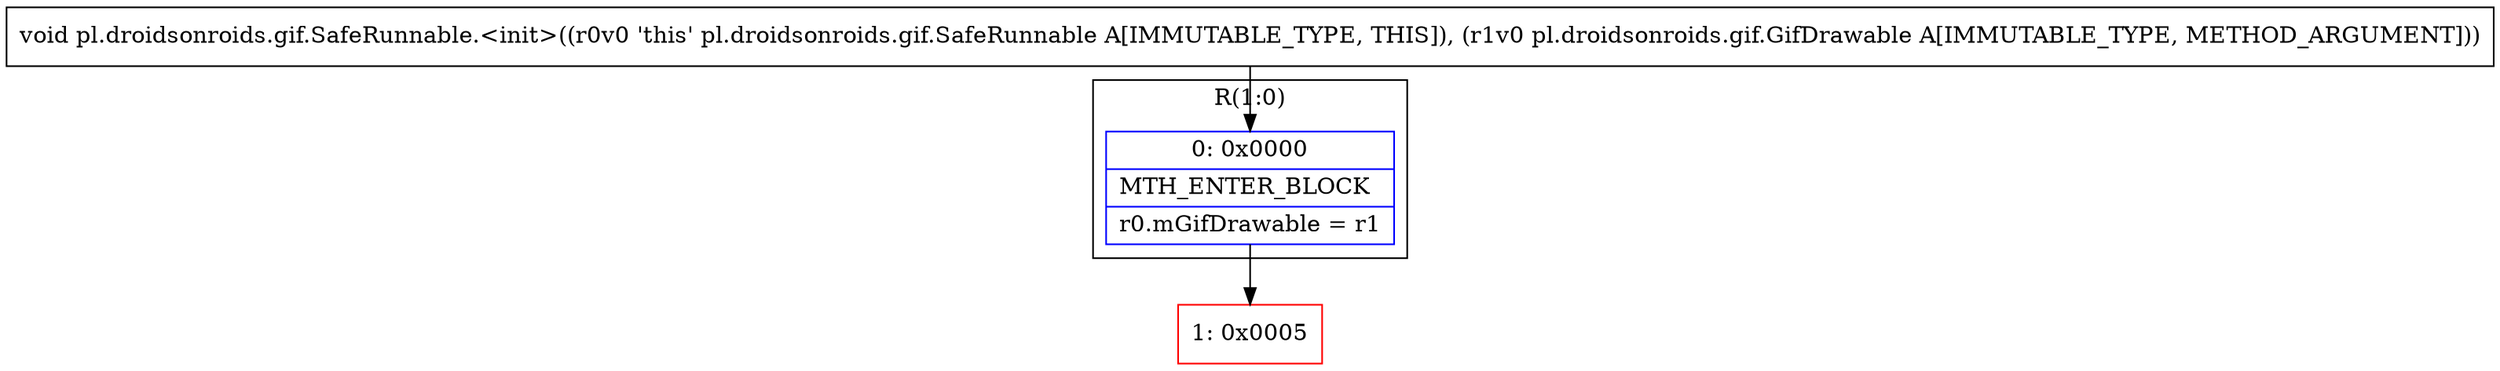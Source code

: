 digraph "CFG forpl.droidsonroids.gif.SafeRunnable.\<init\>(Lpl\/droidsonroids\/gif\/GifDrawable;)V" {
subgraph cluster_Region_518936732 {
label = "R(1:0)";
node [shape=record,color=blue];
Node_0 [shape=record,label="{0\:\ 0x0000|MTH_ENTER_BLOCK\l|r0.mGifDrawable = r1\l}"];
}
Node_1 [shape=record,color=red,label="{1\:\ 0x0005}"];
MethodNode[shape=record,label="{void pl.droidsonroids.gif.SafeRunnable.\<init\>((r0v0 'this' pl.droidsonroids.gif.SafeRunnable A[IMMUTABLE_TYPE, THIS]), (r1v0 pl.droidsonroids.gif.GifDrawable A[IMMUTABLE_TYPE, METHOD_ARGUMENT])) }"];
MethodNode -> Node_0;
Node_0 -> Node_1;
}

